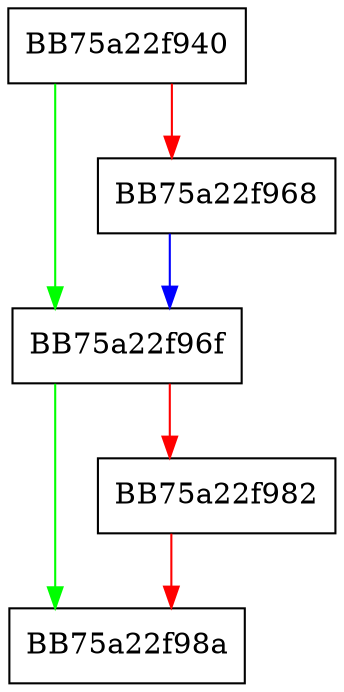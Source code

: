 digraph LoadBmNoTaintDbVar {
  node [shape="box"];
  graph [splines=ortho];
  BB75a22f940 -> BB75a22f96f [color="green"];
  BB75a22f940 -> BB75a22f968 [color="red"];
  BB75a22f968 -> BB75a22f96f [color="blue"];
  BB75a22f96f -> BB75a22f98a [color="green"];
  BB75a22f96f -> BB75a22f982 [color="red"];
  BB75a22f982 -> BB75a22f98a [color="red"];
}